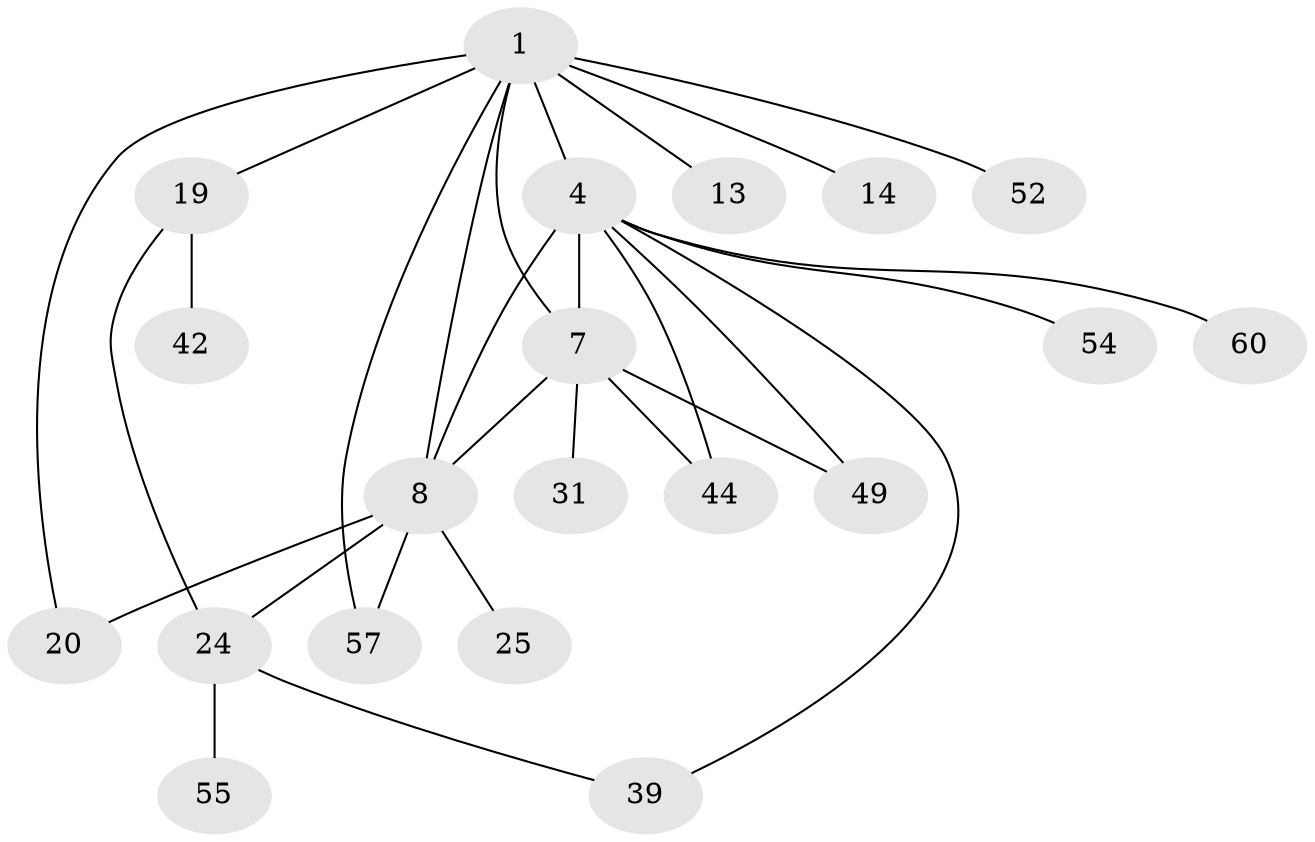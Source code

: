 // original degree distribution, {3: 0.23880597014925373, 6: 0.014925373134328358, 7: 0.014925373134328358, 5: 0.07462686567164178, 4: 0.07462686567164178, 2: 0.2835820895522388, 1: 0.29850746268656714}
// Generated by graph-tools (version 1.1) at 2025/17/03/04/25 18:17:02]
// undirected, 20 vertices, 28 edges
graph export_dot {
graph [start="1"]
  node [color=gray90,style=filled];
  1 [super="+2+30"];
  4 [super="+59+21+6+5"];
  7 [super="+43+66+17"];
  8 [super="+15+63+9+10"];
  13 [super="+50"];
  14;
  19 [super="+33"];
  20;
  24 [super="+38"];
  25;
  31;
  39 [super="+40"];
  42;
  44;
  49;
  52 [super="+61"];
  54;
  55;
  57 [super="+58"];
  60;
  1 -- 52;
  1 -- 4 [weight=3];
  1 -- 7;
  1 -- 8;
  1 -- 13;
  1 -- 14;
  1 -- 19;
  1 -- 20;
  1 -- 57 [weight=2];
  4 -- 49;
  4 -- 54;
  4 -- 39;
  4 -- 7;
  4 -- 8;
  4 -- 44;
  4 -- 60;
  7 -- 8 [weight=3];
  7 -- 49;
  7 -- 44;
  7 -- 31 [weight=2];
  8 -- 20 [weight=2];
  8 -- 25;
  8 -- 57;
  8 -- 24;
  19 -- 42;
  19 -- 24;
  24 -- 39;
  24 -- 55;
}
